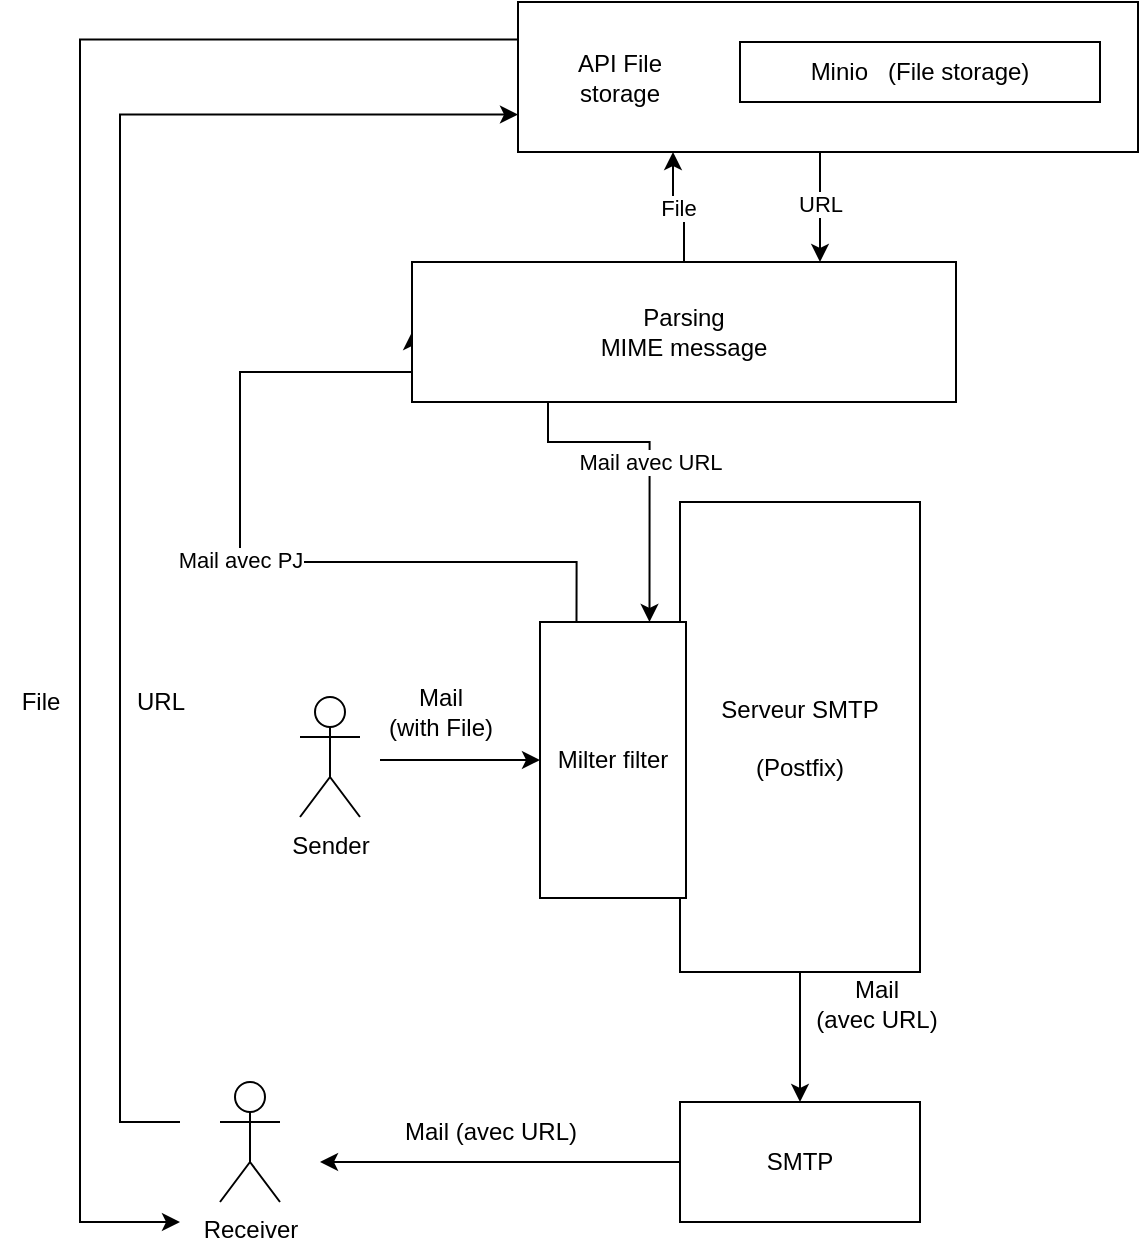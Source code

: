 <mxfile version="20.6.0" type="device"><diagram id="qBb1UyuJc1hogQizRKfM" name="Page-1"><mxGraphModel dx="1038" dy="1715" grid="1" gridSize="10" guides="1" tooltips="1" connect="1" arrows="1" fold="1" page="1" pageScale="1" pageWidth="827" pageHeight="1169" math="0" shadow="0"><root><mxCell id="0"/><mxCell id="1" parent="0"/><mxCell id="OrU7ufTFuB7JdzPs0VuJ-20" value="URL" style="edgeStyle=orthogonalEdgeStyle;rounded=0;orthogonalLoop=1;jettySize=auto;html=1;exitX=0.5;exitY=1;exitDx=0;exitDy=0;entryX=0.75;entryY=0;entryDx=0;entryDy=0;" edge="1" parent="1" source="7MYmsRWmYLj4roFpcf5--2" target="OrU7ufTFuB7JdzPs0VuJ-1"><mxGeometry relative="1" as="geometry"><Array as="points"><mxPoint x="410" y="25"/></Array></mxGeometry></mxCell><mxCell id="7MYmsRWmYLj4roFpcf5--2" value="" style="rounded=0;whiteSpace=wrap;html=1;" parent="1" vertex="1"><mxGeometry x="259" y="-50" width="310" height="75" as="geometry"/></mxCell><mxCell id="7MYmsRWmYLj4roFpcf5--1" value="&lt;div&gt;Minio&amp;nbsp;&amp;nbsp; (File storage)&lt;br&gt;&lt;/div&gt;" style="rounded=0;whiteSpace=wrap;html=1;" parent="1" vertex="1"><mxGeometry x="370" y="-30" width="180" height="30" as="geometry"/></mxCell><mxCell id="7MYmsRWmYLj4roFpcf5--3" value="API File storage" style="text;html=1;strokeColor=none;fillColor=none;align=center;verticalAlign=middle;whiteSpace=wrap;rounded=0;" parent="1" vertex="1"><mxGeometry x="280" y="-27.5" width="60" height="30" as="geometry"/></mxCell><mxCell id="7MYmsRWmYLj4roFpcf5--17" style="edgeStyle=orthogonalEdgeStyle;rounded=0;orthogonalLoop=1;jettySize=auto;html=1;exitX=0.5;exitY=1;exitDx=0;exitDy=0;" parent="1" source="7MYmsRWmYLj4roFpcf5--4" target="7MYmsRWmYLj4roFpcf5--16" edge="1"><mxGeometry relative="1" as="geometry"/></mxCell><mxCell id="7MYmsRWmYLj4roFpcf5--4" value="&lt;div&gt;Serveur SMTP&lt;/div&gt;&lt;div&gt;&lt;br&gt;&lt;/div&gt;&lt;div&gt;(Postfix)&lt;br&gt;&lt;/div&gt;" style="rounded=0;whiteSpace=wrap;html=1;" parent="1" vertex="1"><mxGeometry x="340" y="200" width="120" height="235" as="geometry"/></mxCell><mxCell id="7MYmsRWmYLj4roFpcf5--11" value="&lt;div&gt;Sender&lt;/div&gt;&lt;div&gt;&lt;br&gt;&lt;/div&gt;" style="shape=umlActor;verticalLabelPosition=bottom;verticalAlign=top;html=1;outlineConnect=0;" parent="1" vertex="1"><mxGeometry x="150" y="297.5" width="30" height="60" as="geometry"/></mxCell><mxCell id="OrU7ufTFuB7JdzPs0VuJ-18" value="Mail avec PJ" style="edgeStyle=orthogonalEdgeStyle;rounded=0;orthogonalLoop=1;jettySize=auto;html=1;exitX=0.25;exitY=0;exitDx=0;exitDy=0;entryX=0;entryY=0.5;entryDx=0;entryDy=0;" edge="1" parent="1" source="7MYmsRWmYLj4roFpcf5--12" target="OrU7ufTFuB7JdzPs0VuJ-1"><mxGeometry relative="1" as="geometry"><Array as="points"><mxPoint x="288" y="230"/><mxPoint x="120" y="230"/><mxPoint x="120" y="135"/></Array></mxGeometry></mxCell><mxCell id="7MYmsRWmYLj4roFpcf5--12" value="Milter filter" style="rounded=0;whiteSpace=wrap;html=1;" parent="1" vertex="1"><mxGeometry x="270" y="260" width="73" height="138" as="geometry"/></mxCell><mxCell id="7MYmsRWmYLj4roFpcf5--14" value="" style="endArrow=classic;html=1;rounded=0;entryX=0;entryY=0.5;entryDx=0;entryDy=0;" parent="1" target="7MYmsRWmYLj4roFpcf5--12" edge="1"><mxGeometry width="50" height="50" relative="1" as="geometry"><mxPoint x="190" y="329" as="sourcePoint"/><mxPoint x="440" y="435" as="targetPoint"/></mxGeometry></mxCell><mxCell id="7MYmsRWmYLj4roFpcf5--19" style="edgeStyle=orthogonalEdgeStyle;rounded=0;orthogonalLoop=1;jettySize=auto;html=1;exitX=0;exitY=0.5;exitDx=0;exitDy=0;" parent="1" source="7MYmsRWmYLj4roFpcf5--16" edge="1"><mxGeometry relative="1" as="geometry"><mxPoint x="160" y="530" as="targetPoint"/></mxGeometry></mxCell><mxCell id="7MYmsRWmYLj4roFpcf5--16" value="&lt;div&gt;SMTP&lt;/div&gt;" style="rounded=0;whiteSpace=wrap;html=1;" parent="1" vertex="1"><mxGeometry x="340" y="500" width="120" height="60" as="geometry"/></mxCell><mxCell id="7MYmsRWmYLj4roFpcf5--34" style="edgeStyle=orthogonalEdgeStyle;rounded=0;orthogonalLoop=1;jettySize=auto;html=1;entryX=0;entryY=0.25;entryDx=0;entryDy=0;startArrow=classic;startFill=1;endArrow=none;endFill=0;" parent="1" target="7MYmsRWmYLj4roFpcf5--2" edge="1"><mxGeometry relative="1" as="geometry"><mxPoint x="90" y="560" as="sourcePoint"/><Array as="points"><mxPoint x="40" y="560"/><mxPoint x="40" y="-31"/></Array></mxGeometry></mxCell><mxCell id="7MYmsRWmYLj4roFpcf5--35" style="edgeStyle=orthogonalEdgeStyle;rounded=0;orthogonalLoop=1;jettySize=auto;html=1;entryX=0;entryY=0.75;entryDx=0;entryDy=0;startArrow=none;startFill=0;endArrow=classic;endFill=1;" parent="1" target="7MYmsRWmYLj4roFpcf5--2" edge="1"><mxGeometry relative="1" as="geometry"><mxPoint x="90" y="510" as="sourcePoint"/><Array as="points"><mxPoint x="60" y="510"/><mxPoint x="60" y="6"/></Array></mxGeometry></mxCell><mxCell id="7MYmsRWmYLj4roFpcf5--20" value="&lt;div&gt;Receiver&lt;/div&gt;" style="shape=umlActor;verticalLabelPosition=bottom;verticalAlign=top;html=1;outlineConnect=0;" parent="1" vertex="1"><mxGeometry x="110" y="490" width="30" height="60" as="geometry"/></mxCell><mxCell id="7MYmsRWmYLj4roFpcf5--40" value="&lt;div&gt;URL&lt;/div&gt;" style="text;html=1;align=center;verticalAlign=middle;resizable=0;points=[];autosize=1;strokeColor=none;fillColor=none;" parent="1" vertex="1"><mxGeometry x="55" y="285" width="50" height="30" as="geometry"/></mxCell><mxCell id="7MYmsRWmYLj4roFpcf5--41" value="File" style="text;html=1;align=center;verticalAlign=middle;resizable=0;points=[];autosize=1;strokeColor=none;fillColor=none;" parent="1" vertex="1"><mxGeometry y="285" width="40" height="30" as="geometry"/></mxCell><mxCell id="7MYmsRWmYLj4roFpcf5--47" value="&lt;div&gt;Mail&lt;/div&gt;&lt;div&gt;(avec URL)&lt;br&gt;&lt;/div&gt;" style="text;html=1;align=center;verticalAlign=middle;resizable=0;points=[];autosize=1;strokeColor=none;fillColor=none;" parent="1" vertex="1"><mxGeometry x="398" y="431" width="80" height="40" as="geometry"/></mxCell><mxCell id="7MYmsRWmYLj4roFpcf5--48" value="&lt;div&gt;Mail &lt;br&gt;&lt;/div&gt;&lt;div&gt;(with File)&lt;/div&gt;" style="text;html=1;align=center;verticalAlign=middle;resizable=0;points=[];autosize=1;strokeColor=none;fillColor=none;" parent="1" vertex="1"><mxGeometry x="180" y="285" width="80" height="40" as="geometry"/></mxCell><mxCell id="7MYmsRWmYLj4roFpcf5--49" value="Mail (avec URL)" style="text;html=1;align=center;verticalAlign=middle;resizable=0;points=[];autosize=1;strokeColor=none;fillColor=none;" parent="1" vertex="1"><mxGeometry x="190" y="500" width="110" height="30" as="geometry"/></mxCell><mxCell id="OrU7ufTFuB7JdzPs0VuJ-15" value="Mail avec URL" style="edgeStyle=orthogonalEdgeStyle;rounded=0;orthogonalLoop=1;jettySize=auto;html=1;exitX=0.25;exitY=1;exitDx=0;exitDy=0;entryX=0.75;entryY=0;entryDx=0;entryDy=0;" edge="1" parent="1" source="OrU7ufTFuB7JdzPs0VuJ-1" target="7MYmsRWmYLj4roFpcf5--12"><mxGeometry relative="1" as="geometry"><Array as="points"><mxPoint x="325" y="170"/></Array></mxGeometry></mxCell><mxCell id="OrU7ufTFuB7JdzPs0VuJ-16" value="File" style="edgeStyle=orthogonalEdgeStyle;rounded=0;orthogonalLoop=1;jettySize=auto;html=1;exitX=0.5;exitY=0;exitDx=0;exitDy=0;entryX=0.25;entryY=1;entryDx=0;entryDy=0;" edge="1" parent="1" source="OrU7ufTFuB7JdzPs0VuJ-1" target="7MYmsRWmYLj4roFpcf5--2"><mxGeometry relative="1" as="geometry"/></mxCell><mxCell id="OrU7ufTFuB7JdzPs0VuJ-1" value="&lt;div&gt;Parsing&lt;/div&gt;MIME message" style="rounded=0;whiteSpace=wrap;html=1;" vertex="1" parent="1"><mxGeometry x="206" y="80" width="272" height="70" as="geometry"/></mxCell></root></mxGraphModel></diagram></mxfile>